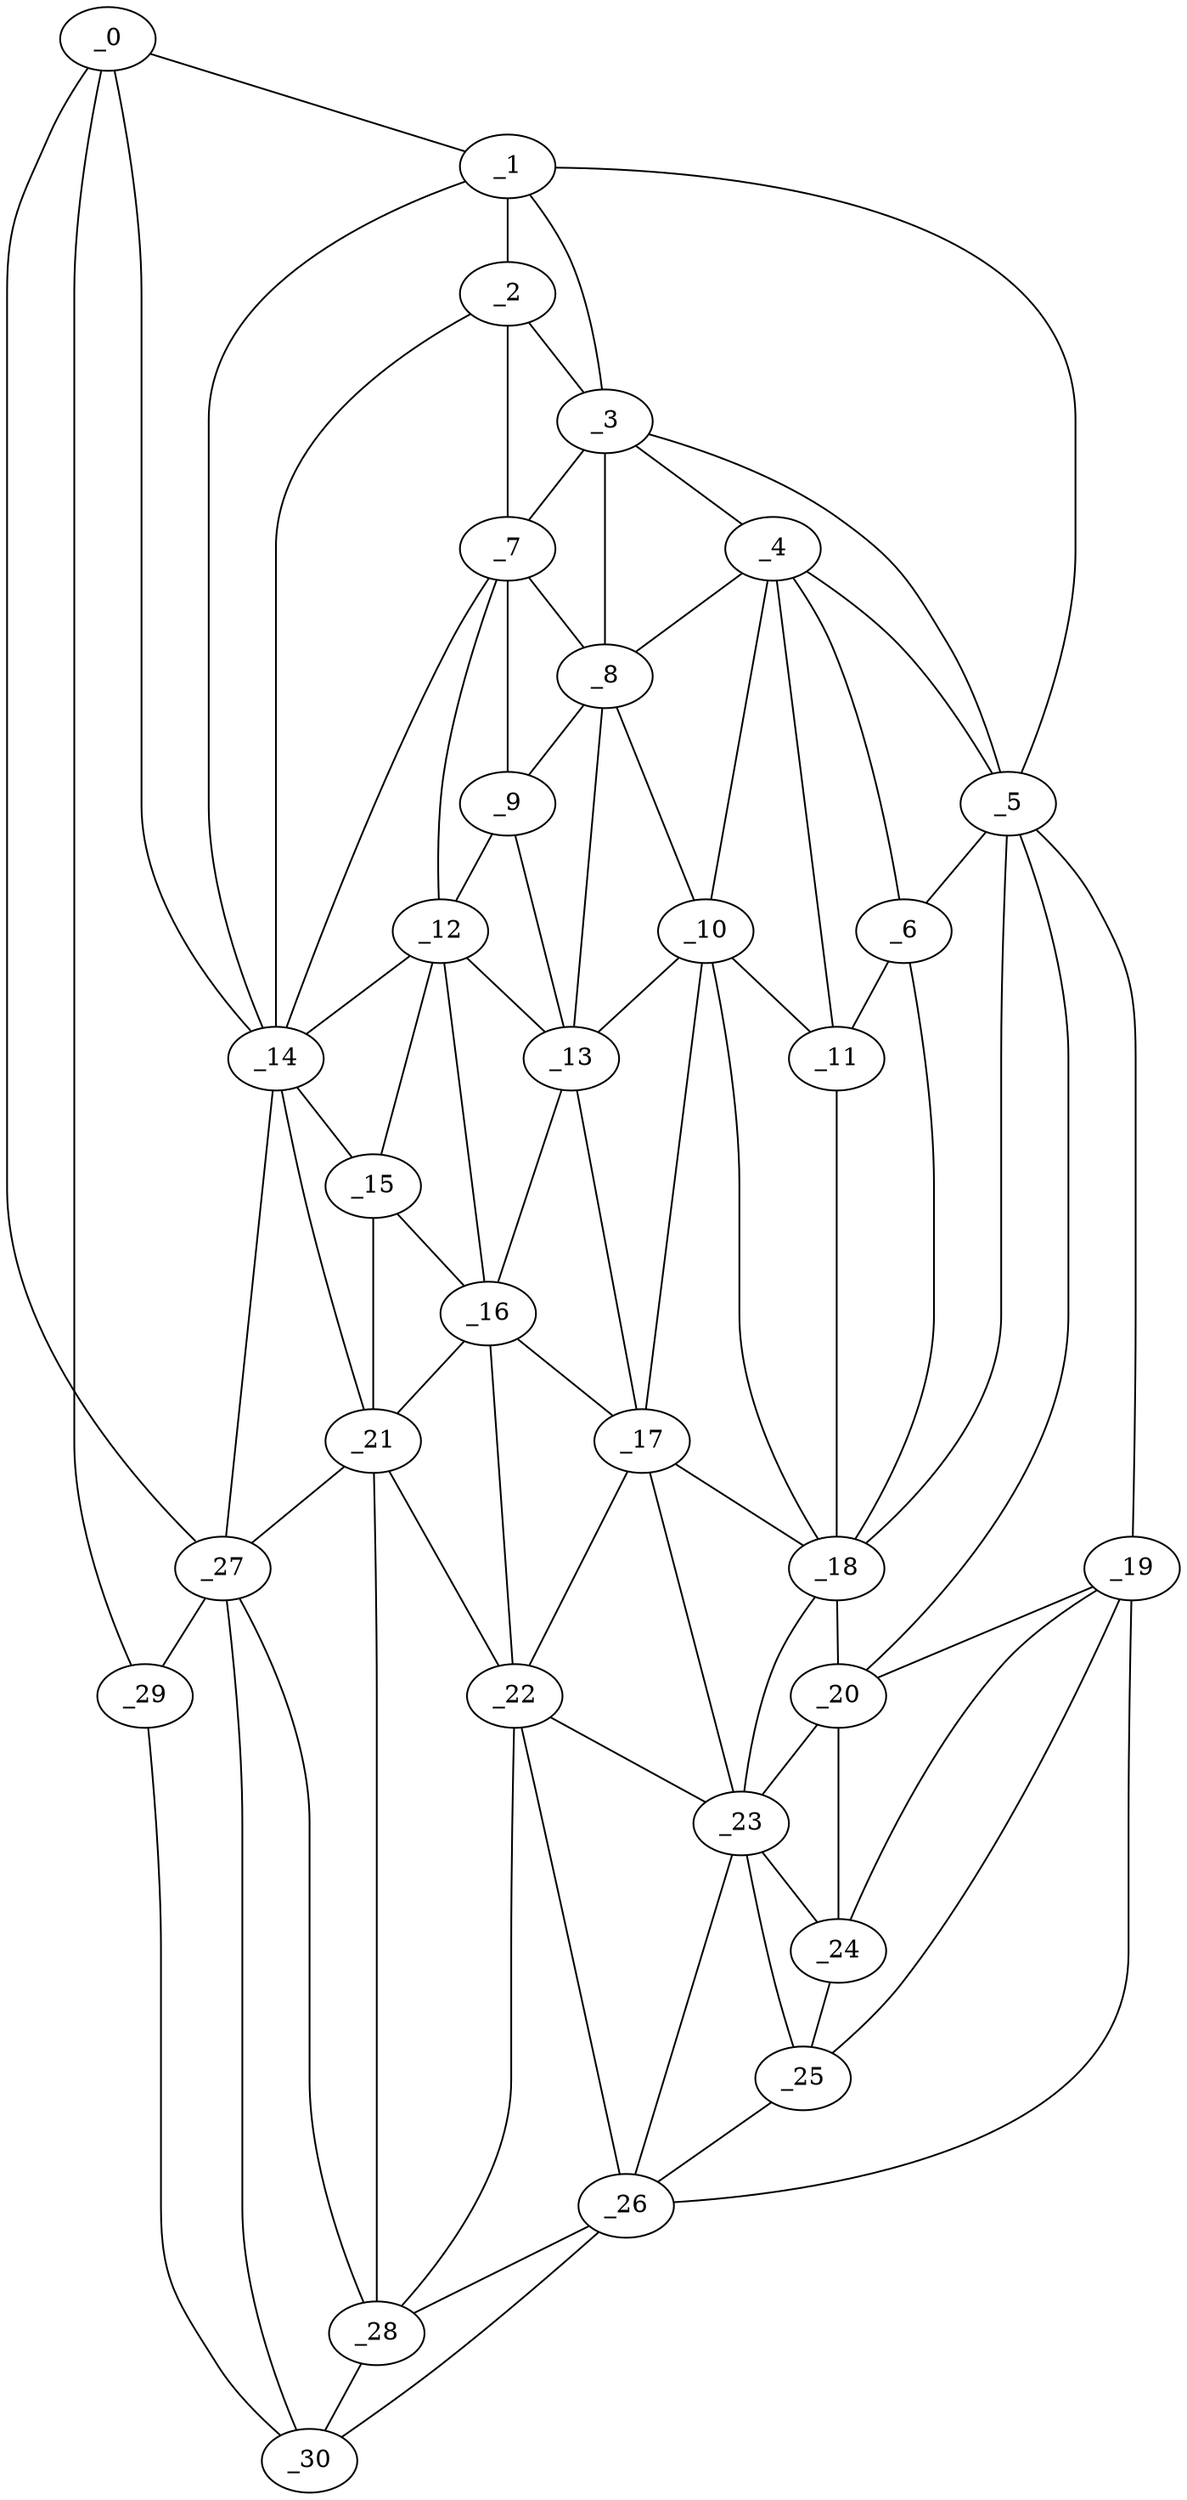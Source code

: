 graph "obj71__25.gxl" {
	_0	 [x=19,
		y=15];
	_1	 [x=22,
		y=51];
	_0 -- _1	 [valence=1];
	_14	 [x=56,
		y=56];
	_0 -- _14	 [valence=2];
	_27	 [x=109,
		y=21];
	_0 -- _27	 [valence=2];
	_29	 [x=111,
		y=13];
	_0 -- _29	 [valence=1];
	_2	 [x=30,
		y=64];
	_1 -- _2	 [valence=2];
	_3	 [x=33,
		y=77];
	_1 -- _3	 [valence=2];
	_5	 [x=39,
		y=109];
	_1 -- _5	 [valence=1];
	_1 -- _14	 [valence=2];
	_2 -- _3	 [valence=1];
	_7	 [x=44,
		y=69];
	_2 -- _7	 [valence=2];
	_2 -- _14	 [valence=1];
	_4	 [x=38,
		y=88];
	_3 -- _4	 [valence=2];
	_3 -- _5	 [valence=1];
	_3 -- _7	 [valence=2];
	_8	 [x=48,
		y=77];
	_3 -- _8	 [valence=2];
	_4 -- _5	 [valence=1];
	_6	 [x=42,
		y=104];
	_4 -- _6	 [valence=2];
	_4 -- _8	 [valence=2];
	_10	 [x=51,
		y=90];
	_4 -- _10	 [valence=2];
	_11	 [x=52,
		y=95];
	_4 -- _11	 [valence=1];
	_5 -- _6	 [valence=2];
	_18	 [x=64,
		y=102];
	_5 -- _18	 [valence=2];
	_19	 [x=67,
		y=126];
	_5 -- _19	 [valence=1];
	_20	 [x=69,
		y=108];
	_5 -- _20	 [valence=2];
	_6 -- _11	 [valence=2];
	_6 -- _18	 [valence=2];
	_7 -- _8	 [valence=2];
	_9	 [x=49,
		y=70];
	_7 -- _9	 [valence=1];
	_12	 [x=53,
		y=68];
	_7 -- _12	 [valence=2];
	_7 -- _14	 [valence=1];
	_8 -- _9	 [valence=2];
	_8 -- _10	 [valence=1];
	_13	 [x=54,
		y=80];
	_8 -- _13	 [valence=1];
	_9 -- _12	 [valence=1];
	_9 -- _13	 [valence=2];
	_10 -- _11	 [valence=1];
	_10 -- _13	 [valence=2];
	_17	 [x=63,
		y=78];
	_10 -- _17	 [valence=2];
	_10 -- _18	 [valence=2];
	_11 -- _18	 [valence=2];
	_12 -- _13	 [valence=2];
	_12 -- _14	 [valence=1];
	_15	 [x=60,
		y=63];
	_12 -- _15	 [valence=1];
	_16	 [x=63,
		y=72];
	_12 -- _16	 [valence=1];
	_13 -- _16	 [valence=2];
	_13 -- _17	 [valence=1];
	_14 -- _15	 [valence=2];
	_21	 [x=75,
		y=60];
	_14 -- _21	 [valence=2];
	_14 -- _27	 [valence=1];
	_15 -- _16	 [valence=2];
	_15 -- _21	 [valence=1];
	_16 -- _17	 [valence=2];
	_16 -- _21	 [valence=1];
	_22	 [x=80,
		y=67];
	_16 -- _22	 [valence=2];
	_17 -- _18	 [valence=1];
	_17 -- _22	 [valence=2];
	_23	 [x=80,
		y=98];
	_17 -- _23	 [valence=2];
	_18 -- _20	 [valence=2];
	_18 -- _23	 [valence=2];
	_19 -- _20	 [valence=2];
	_24	 [x=81,
		y=106];
	_19 -- _24	 [valence=2];
	_25	 [x=87,
		y=108];
	_19 -- _25	 [valence=2];
	_26	 [x=93,
		y=107];
	_19 -- _26	 [valence=1];
	_20 -- _23	 [valence=1];
	_20 -- _24	 [valence=2];
	_21 -- _22	 [valence=1];
	_21 -- _27	 [valence=2];
	_28	 [x=109,
		y=34];
	_21 -- _28	 [valence=1];
	_22 -- _23	 [valence=1];
	_22 -- _26	 [valence=2];
	_22 -- _28	 [valence=2];
	_23 -- _24	 [valence=2];
	_23 -- _25	 [valence=1];
	_23 -- _26	 [valence=2];
	_24 -- _25	 [valence=2];
	_25 -- _26	 [valence=1];
	_26 -- _28	 [valence=2];
	_30	 [x=111,
		y=28];
	_26 -- _30	 [valence=1];
	_27 -- _28	 [valence=2];
	_27 -- _29	 [valence=2];
	_27 -- _30	 [valence=1];
	_28 -- _30	 [valence=2];
	_29 -- _30	 [valence=1];
}

